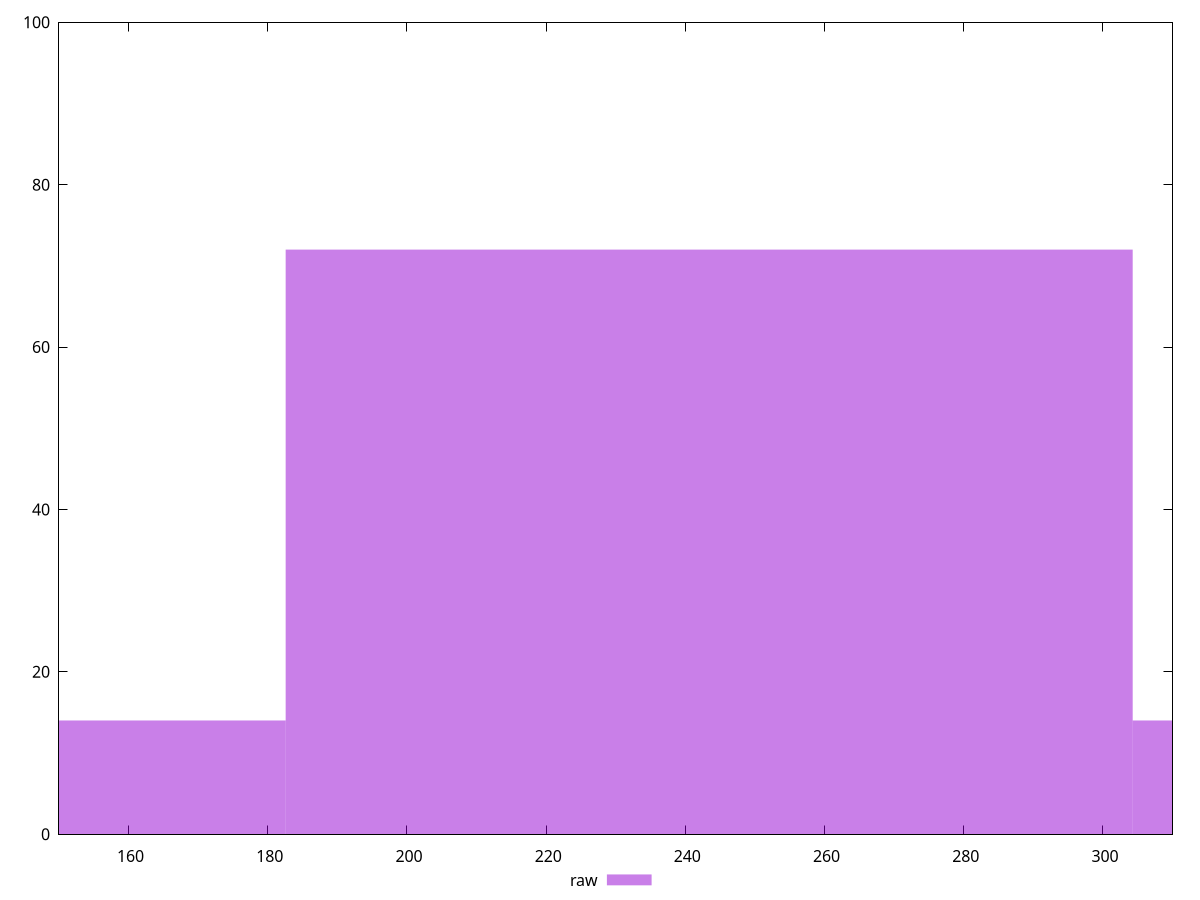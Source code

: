 reset

$raw <<EOF
243.42450483869453 72
121.71225241934727 14
365.1367572580418 14
EOF

set key outside below
set boxwidth 121.71225241934727
set xrange [150:310]
set yrange [0:100]
set trange [0:100]
set style fill transparent solid 0.5 noborder
set terminal svg size 640, 490 enhanced background rgb 'white'
set output "report_00019_2021-02-10T18-14-37.922Z//offscreen-images/samples/pages+cached+noadtech/raw/histogram.svg"

plot $raw title "raw" with boxes

reset
